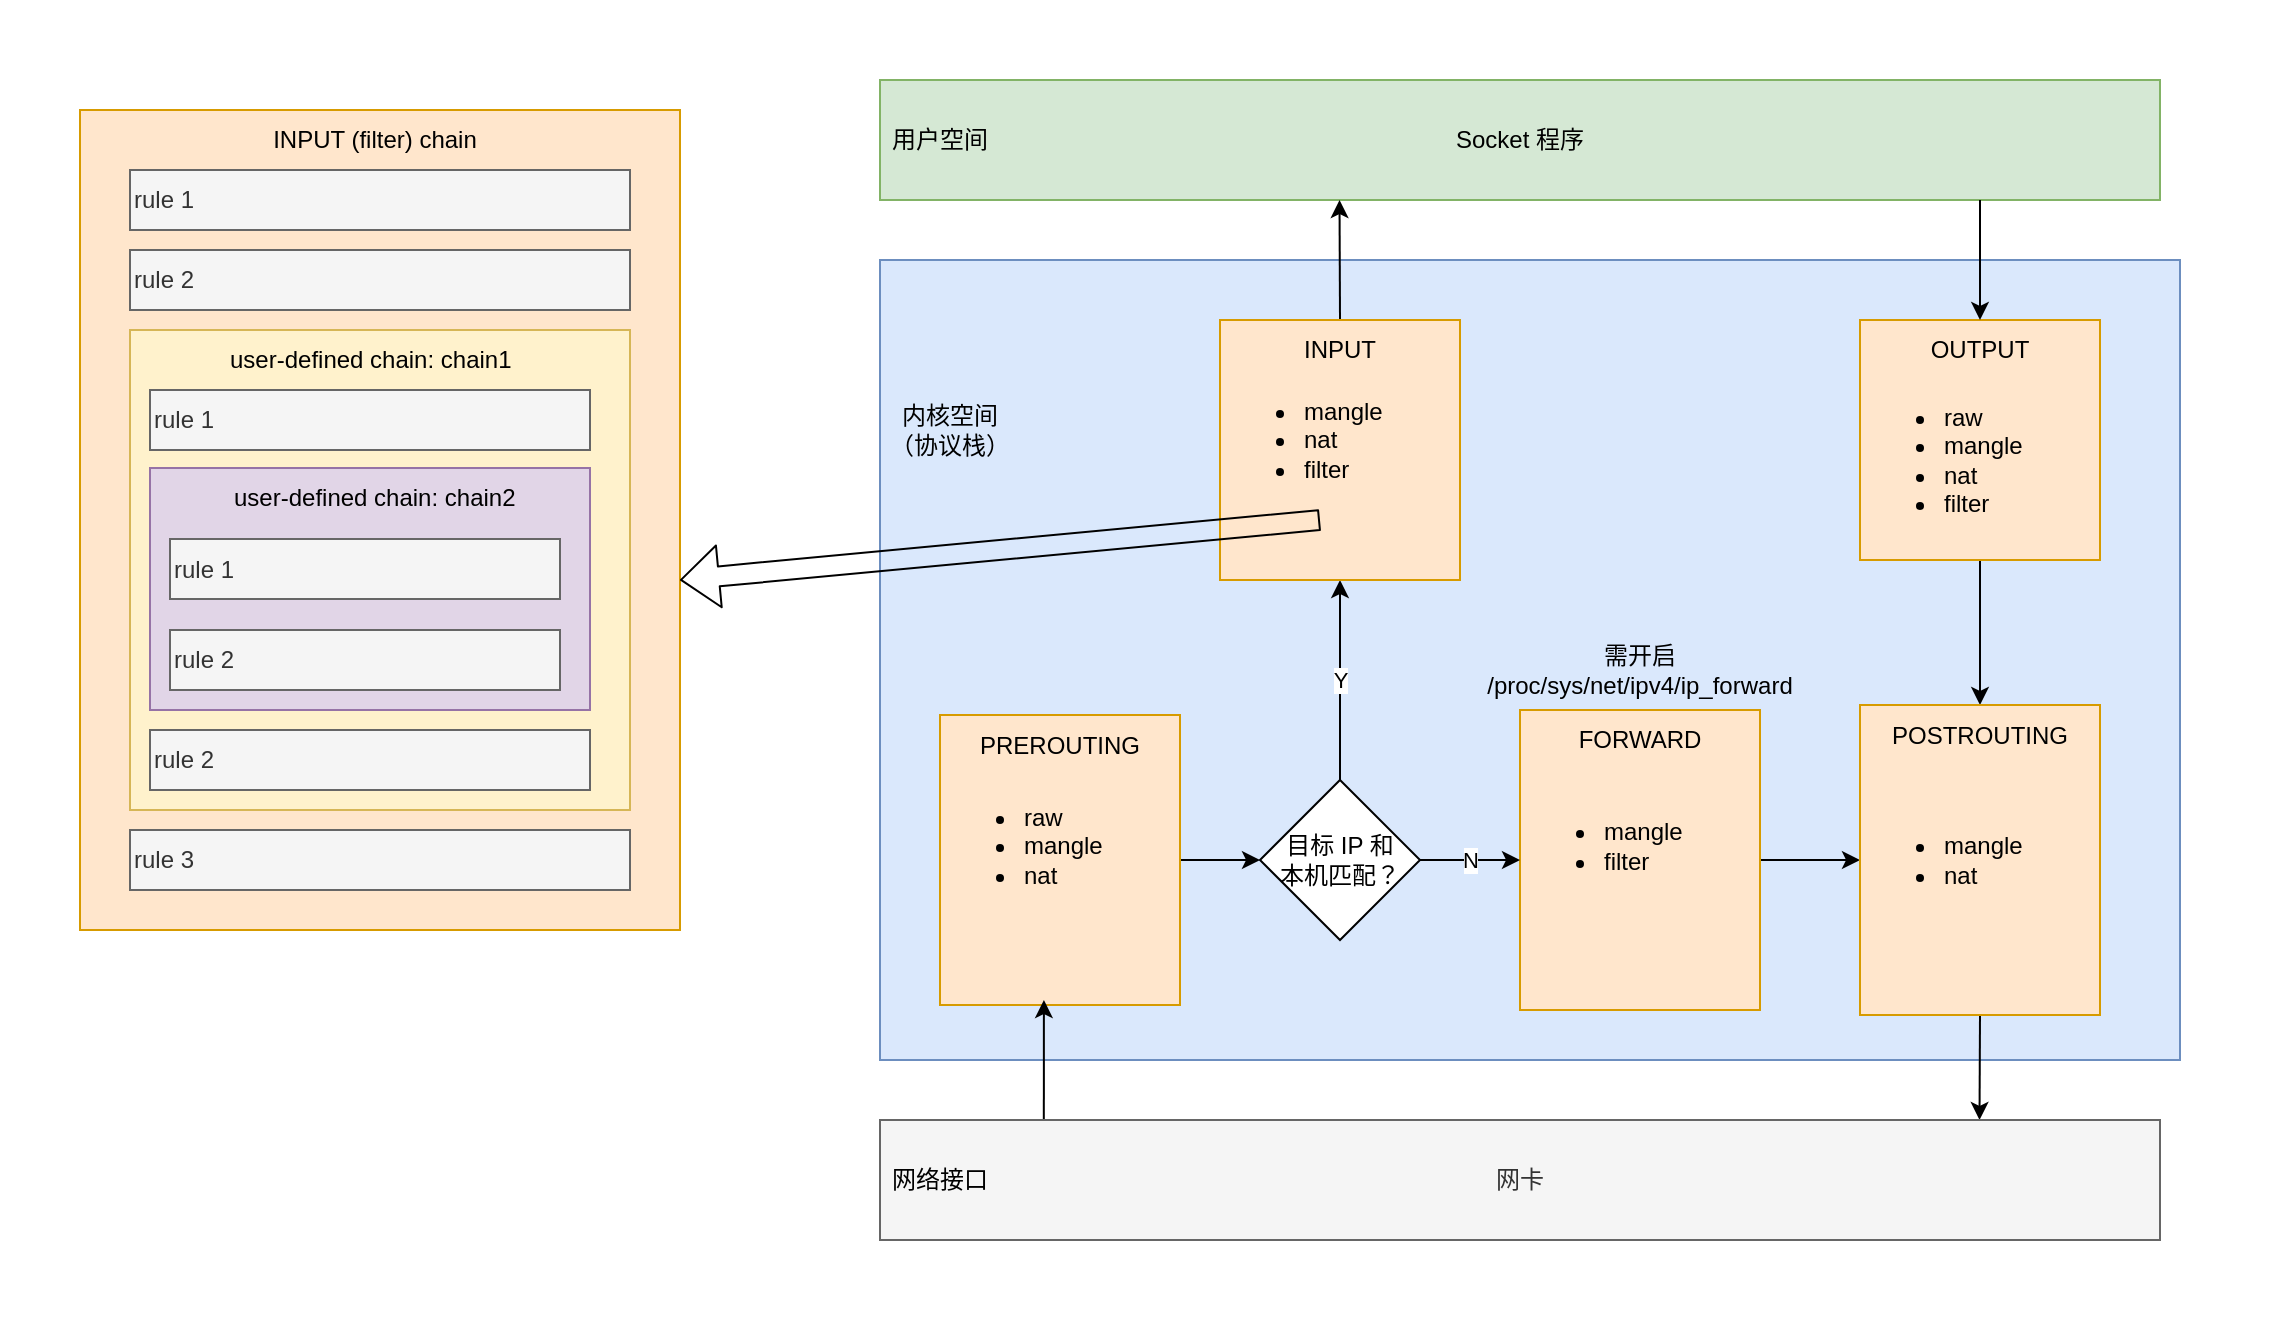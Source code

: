 <mxfile>
    <diagram id="bHMV1nUMlFEd473e1yX_" name="第 1 页">
        <mxGraphModel dx="1680" dy="675" grid="1" gridSize="10" guides="1" tooltips="1" connect="1" arrows="1" fold="1" page="1" pageScale="1" pageWidth="827" pageHeight="1169" math="0" shadow="0">
            <root>
                <mxCell id="0"/>
                <mxCell id="1" parent="0"/>
                <mxCell id="27" value="" style="rounded=0;whiteSpace=wrap;html=1;strokeColor=none;" parent="1" vertex="1">
                    <mxGeometry x="-390" y="100" width="1140" height="670" as="geometry"/>
                </mxCell>
                <mxCell id="2" value="Socket 程序" style="rounded=0;whiteSpace=wrap;html=1;fillColor=#d5e8d4;strokeColor=#82b366;" parent="1" vertex="1">
                    <mxGeometry x="50" y="140" width="640" height="60" as="geometry"/>
                </mxCell>
                <mxCell id="4" value="用户空间" style="text;html=1;strokeColor=none;fillColor=none;align=center;verticalAlign=middle;whiteSpace=wrap;rounded=0;" parent="1" vertex="1">
                    <mxGeometry x="50" y="155" width="60" height="30" as="geometry"/>
                </mxCell>
                <mxCell id="5" value="" style="rounded=0;whiteSpace=wrap;html=1;fillColor=#dae8fc;strokeColor=#6c8ebf;" parent="1" vertex="1">
                    <mxGeometry x="50" y="230" width="650" height="400" as="geometry"/>
                </mxCell>
                <mxCell id="14" style="edgeStyle=none;html=1;exitX=1;exitY=0.5;exitDx=0;exitDy=0;entryX=0;entryY=0.5;entryDx=0;entryDy=0;" parent="1" source="6" target="8" edge="1">
                    <mxGeometry relative="1" as="geometry"/>
                </mxCell>
                <mxCell id="6" value="" style="rounded=0;whiteSpace=wrap;html=1;fillColor=#ffe6cc;strokeColor=#d79b00;" parent="1" vertex="1">
                    <mxGeometry x="80" y="457.5" width="120" height="145" as="geometry"/>
                </mxCell>
                <mxCell id="17" style="edgeStyle=none;html=1;exitX=1;exitY=0.5;exitDx=0;exitDy=0;entryX=0;entryY=0.5;entryDx=0;entryDy=0;" parent="1" source="7" target="12" edge="1">
                    <mxGeometry relative="1" as="geometry"/>
                </mxCell>
                <mxCell id="7" value="" style="rounded=0;whiteSpace=wrap;html=1;fillColor=#ffe6cc;strokeColor=#d79b00;" parent="1" vertex="1">
                    <mxGeometry x="370" y="455" width="120" height="150" as="geometry"/>
                </mxCell>
                <mxCell id="15" value="Y" style="edgeStyle=none;html=1;exitX=0.5;exitY=0;exitDx=0;exitDy=0;" parent="1" source="8" target="10" edge="1">
                    <mxGeometry relative="1" as="geometry"/>
                </mxCell>
                <mxCell id="16" value="N" style="edgeStyle=none;html=1;exitX=1;exitY=0.5;exitDx=0;exitDy=0;entryX=0;entryY=0.5;entryDx=0;entryDy=0;" parent="1" source="8" target="7" edge="1">
                    <mxGeometry relative="1" as="geometry"/>
                </mxCell>
                <mxCell id="8" value="目标 IP 和&lt;br&gt;本机匹配？" style="rhombus;whiteSpace=wrap;html=1;" parent="1" vertex="1">
                    <mxGeometry x="240" y="490" width="80" height="80" as="geometry"/>
                </mxCell>
                <mxCell id="23" style="edgeStyle=none;html=1;exitX=0.5;exitY=0;exitDx=0;exitDy=0;entryX=0.359;entryY=1;entryDx=0;entryDy=0;entryPerimeter=0;" parent="1" source="10" target="2" edge="1">
                    <mxGeometry relative="1" as="geometry"/>
                </mxCell>
                <mxCell id="10" value="" style="rounded=0;whiteSpace=wrap;html=1;fillColor=#ffe6cc;strokeColor=#d79b00;" parent="1" vertex="1">
                    <mxGeometry x="220" y="260" width="120" height="130" as="geometry"/>
                </mxCell>
                <mxCell id="19" style="edgeStyle=none;html=1;exitX=0.5;exitY=1;exitDx=0;exitDy=0;entryX=0.5;entryY=0;entryDx=0;entryDy=0;" parent="1" source="11" target="12" edge="1">
                    <mxGeometry relative="1" as="geometry"/>
                </mxCell>
                <mxCell id="11" value="" style="rounded=0;whiteSpace=wrap;html=1;fillColor=#ffe6cc;strokeColor=#d79b00;" parent="1" vertex="1">
                    <mxGeometry x="540" y="260" width="120" height="120" as="geometry"/>
                </mxCell>
                <mxCell id="25" style="edgeStyle=none;html=1;exitX=0.5;exitY=1;exitDx=0;exitDy=0;entryX=0.859;entryY=0;entryDx=0;entryDy=0;entryPerimeter=0;" parent="1" source="12" target="20" edge="1">
                    <mxGeometry relative="1" as="geometry"/>
                </mxCell>
                <mxCell id="12" value="" style="rounded=0;whiteSpace=wrap;html=1;fillColor=#ffe6cc;strokeColor=#d79b00;" parent="1" vertex="1">
                    <mxGeometry x="540" y="452.5" width="120" height="155" as="geometry"/>
                </mxCell>
                <mxCell id="22" style="edgeStyle=none;html=1;exitX=0.128;exitY=0;exitDx=0;exitDy=0;entryX=0.433;entryY=0.983;entryDx=0;entryDy=0;entryPerimeter=0;exitPerimeter=0;" parent="1" source="20" target="6" edge="1">
                    <mxGeometry relative="1" as="geometry"/>
                </mxCell>
                <mxCell id="20" value="网卡" style="rounded=0;whiteSpace=wrap;html=1;fillColor=#f5f5f5;fontColor=#333333;strokeColor=#666666;" parent="1" vertex="1">
                    <mxGeometry x="50" y="660" width="640" height="60" as="geometry"/>
                </mxCell>
                <mxCell id="21" value="内核空间&lt;br&gt;（协议栈）" style="text;html=1;strokeColor=none;fillColor=none;align=center;verticalAlign=middle;whiteSpace=wrap;rounded=0;" parent="1" vertex="1">
                    <mxGeometry x="50" y="300" width="70" height="30" as="geometry"/>
                </mxCell>
                <mxCell id="24" style="edgeStyle=none;html=1;entryX=0.5;entryY=0;entryDx=0;entryDy=0;" parent="1" target="11" edge="1">
                    <mxGeometry relative="1" as="geometry">
                        <mxPoint x="600" y="200" as="sourcePoint"/>
                    </mxGeometry>
                </mxCell>
                <mxCell id="26" value="网络接口" style="text;html=1;strokeColor=none;fillColor=none;align=center;verticalAlign=middle;whiteSpace=wrap;rounded=0;" parent="1" vertex="1">
                    <mxGeometry x="50" y="675" width="60" height="30" as="geometry"/>
                </mxCell>
                <mxCell id="28" value="PREROUTING" style="text;html=1;strokeColor=none;fillColor=none;align=center;verticalAlign=middle;whiteSpace=wrap;rounded=0;" parent="1" vertex="1">
                    <mxGeometry x="110" y="457.5" width="60" height="30" as="geometry"/>
                </mxCell>
                <mxCell id="29" value="FORWARD" style="text;html=1;strokeColor=none;fillColor=none;align=center;verticalAlign=middle;whiteSpace=wrap;rounded=0;" parent="1" vertex="1">
                    <mxGeometry x="400" y="455" width="60" height="30" as="geometry"/>
                </mxCell>
                <mxCell id="30" value="POSTROUTING" style="text;html=1;strokeColor=none;fillColor=none;align=center;verticalAlign=middle;whiteSpace=wrap;rounded=0;" parent="1" vertex="1">
                    <mxGeometry x="570" y="453" width="60" height="30" as="geometry"/>
                </mxCell>
                <mxCell id="31" value="INPUT" style="text;html=1;strokeColor=none;fillColor=none;align=center;verticalAlign=middle;whiteSpace=wrap;rounded=0;" parent="1" vertex="1">
                    <mxGeometry x="250" y="260" width="60" height="30" as="geometry"/>
                </mxCell>
                <mxCell id="34" value="OUTPUT" style="text;html=1;strokeColor=none;fillColor=none;align=center;verticalAlign=middle;whiteSpace=wrap;rounded=0;" parent="1" vertex="1">
                    <mxGeometry x="570" y="260" width="60" height="30" as="geometry"/>
                </mxCell>
                <mxCell id="36" value="&lt;ul&gt;&lt;li&gt;raw&lt;/li&gt;&lt;li&gt;mangle&lt;/li&gt;&lt;li&gt;nat&lt;/li&gt;&lt;/ul&gt;" style="text;strokeColor=none;fillColor=none;html=1;whiteSpace=wrap;verticalAlign=middle;overflow=hidden;" parent="1" vertex="1">
                    <mxGeometry x="80" y="483" width="100" height="80" as="geometry"/>
                </mxCell>
                <mxCell id="37" value="&lt;ul&gt;&lt;li&gt;mangle&lt;/li&gt;&lt;li&gt;nat&lt;/li&gt;&lt;li&gt;filter&lt;/li&gt;&lt;/ul&gt;" style="text;strokeColor=none;fillColor=none;html=1;whiteSpace=wrap;verticalAlign=middle;overflow=hidden;" parent="1" vertex="1">
                    <mxGeometry x="220" y="280" width="100" height="80" as="geometry"/>
                </mxCell>
                <mxCell id="38" value="&lt;ul&gt;&lt;li&gt;mangle&lt;/li&gt;&lt;li&gt;filter&lt;/li&gt;&lt;/ul&gt;" style="text;strokeColor=none;fillColor=none;html=1;whiteSpace=wrap;verticalAlign=middle;overflow=hidden;" parent="1" vertex="1">
                    <mxGeometry x="370" y="483" width="100" height="80" as="geometry"/>
                </mxCell>
                <mxCell id="39" value="&lt;ul&gt;&lt;li&gt;mangle&lt;/li&gt;&lt;li&gt;nat&lt;/li&gt;&lt;/ul&gt;" style="text;strokeColor=none;fillColor=none;html=1;whiteSpace=wrap;verticalAlign=middle;overflow=hidden;" parent="1" vertex="1">
                    <mxGeometry x="540" y="490" width="100" height="80" as="geometry"/>
                </mxCell>
                <mxCell id="40" value="&lt;ul&gt;&lt;li&gt;raw&lt;/li&gt;&lt;li&gt;mangle&lt;/li&gt;&lt;li&gt;nat&lt;/li&gt;&lt;li&gt;filter&lt;/li&gt;&lt;/ul&gt;" style="text;strokeColor=none;fillColor=none;html=1;whiteSpace=wrap;verticalAlign=middle;overflow=hidden;" parent="1" vertex="1">
                    <mxGeometry x="540" y="275" width="100" height="110" as="geometry"/>
                </mxCell>
                <mxCell id="41" value="需开启&lt;br&gt;/proc/sys/net/ipv4/ip_forward" style="text;html=1;strokeColor=none;fillColor=none;align=center;verticalAlign=middle;whiteSpace=wrap;rounded=0;" parent="1" vertex="1">
                    <mxGeometry x="400" y="420" width="60" height="30" as="geometry"/>
                </mxCell>
                <mxCell id="49" value="" style="rounded=0;whiteSpace=wrap;html=1;fillColor=#ffe6cc;strokeColor=#d79b00;" parent="1" vertex="1">
                    <mxGeometry x="-350" y="155" width="300" height="410" as="geometry"/>
                </mxCell>
                <mxCell id="51" value="INPUT (filter) chain" style="text;html=1;strokeColor=none;fillColor=none;align=center;verticalAlign=middle;whiteSpace=wrap;rounded=0;" parent="1" vertex="1">
                    <mxGeometry x="-255" y="155" width="105" height="30" as="geometry"/>
                </mxCell>
                <mxCell id="52" value="rule 1" style="rounded=0;whiteSpace=wrap;html=1;align=left;fillColor=#f5f5f5;fontColor=#333333;strokeColor=#666666;" parent="1" vertex="1">
                    <mxGeometry x="-325" y="185" width="250" height="30" as="geometry"/>
                </mxCell>
                <mxCell id="53" value="rule 2" style="rounded=0;whiteSpace=wrap;html=1;align=left;fillColor=#f5f5f5;fontColor=#333333;strokeColor=#666666;" parent="1" vertex="1">
                    <mxGeometry x="-325" y="225" width="250" height="30" as="geometry"/>
                </mxCell>
                <mxCell id="54" value="rule 3" style="rounded=0;whiteSpace=wrap;html=1;align=left;fillColor=#f5f5f5;fontColor=#333333;strokeColor=#666666;" parent="1" vertex="1">
                    <mxGeometry x="-325" y="515" width="250" height="30" as="geometry"/>
                </mxCell>
                <mxCell id="55" value="" style="rounded=0;whiteSpace=wrap;html=1;align=left;fillColor=#fff2cc;strokeColor=#d6b656;" parent="1" vertex="1">
                    <mxGeometry x="-325" y="265" width="250" height="240" as="geometry"/>
                </mxCell>
                <mxCell id="56" value="&lt;span&gt;user-defined chain: chain1&lt;/span&gt;" style="text;html=1;strokeColor=none;fillColor=none;align=left;verticalAlign=middle;whiteSpace=wrap;rounded=0;" parent="1" vertex="1">
                    <mxGeometry x="-277.5" y="265" width="150" height="30" as="geometry"/>
                </mxCell>
                <mxCell id="57" value="rule 1" style="rounded=0;whiteSpace=wrap;html=1;align=left;fillColor=#f5f5f5;fontColor=#333333;strokeColor=#666666;" parent="1" vertex="1">
                    <mxGeometry x="-315" y="295" width="220" height="30" as="geometry"/>
                </mxCell>
                <mxCell id="58" value="rule 2" style="rounded=0;whiteSpace=wrap;html=1;align=left;fillColor=#f5f5f5;fontColor=#333333;strokeColor=#666666;" parent="1" vertex="1">
                    <mxGeometry x="-315" y="465" width="220" height="30" as="geometry"/>
                </mxCell>
                <mxCell id="59" value="" style="rounded=0;whiteSpace=wrap;html=1;align=left;fillColor=#e1d5e7;strokeColor=#9673a6;" parent="1" vertex="1">
                    <mxGeometry x="-315" y="334" width="220" height="121" as="geometry"/>
                </mxCell>
                <mxCell id="60" value="&lt;span&gt;user-defined chain: chain2&lt;/span&gt;" style="text;html=1;strokeColor=none;fillColor=none;align=left;verticalAlign=middle;whiteSpace=wrap;rounded=0;" parent="1" vertex="1">
                    <mxGeometry x="-275" y="334" width="150" height="30" as="geometry"/>
                </mxCell>
                <mxCell id="62" value="rule 1" style="rounded=0;whiteSpace=wrap;html=1;align=left;fillColor=#f5f5f5;fontColor=#333333;strokeColor=#666666;" parent="1" vertex="1">
                    <mxGeometry x="-305" y="369.5" width="195" height="30" as="geometry"/>
                </mxCell>
                <mxCell id="64" value="rule 2" style="rounded=0;whiteSpace=wrap;html=1;align=left;fillColor=#f5f5f5;fontColor=#333333;strokeColor=#666666;" parent="1" vertex="1">
                    <mxGeometry x="-305" y="415" width="195" height="30" as="geometry"/>
                </mxCell>
                <mxCell id="65" value="" style="shape=flexArrow;endArrow=classic;html=1;exitX=0.5;exitY=1;exitDx=0;exitDy=0;" parent="1" source="37" edge="1">
                    <mxGeometry width="50" height="50" relative="1" as="geometry">
                        <mxPoint x="-100" y="440" as="sourcePoint"/>
                        <mxPoint x="-50" y="390" as="targetPoint"/>
                    </mxGeometry>
                </mxCell>
            </root>
        </mxGraphModel>
    </diagram>
</mxfile>